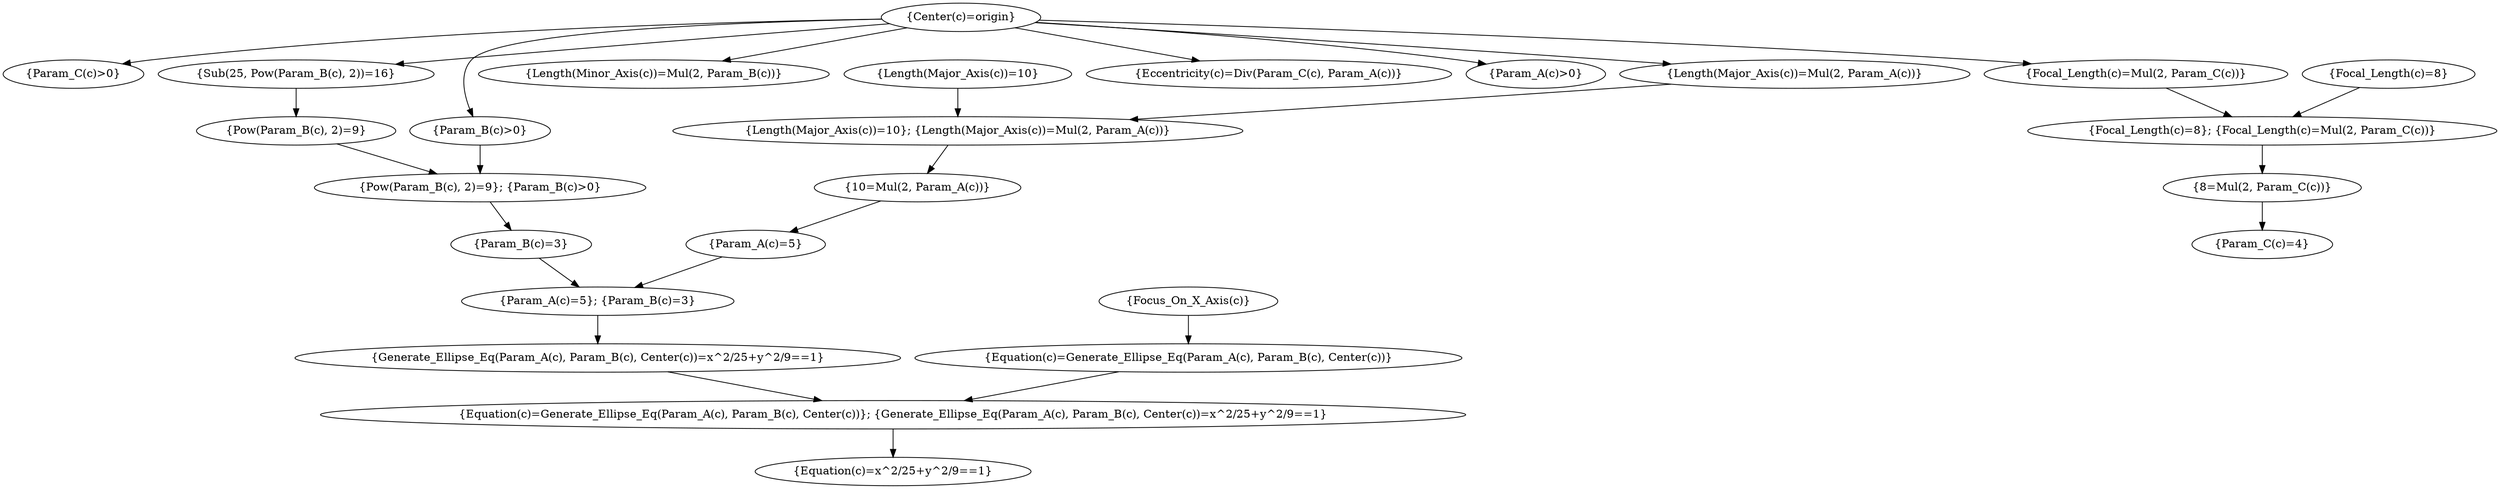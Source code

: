 digraph all_progress {
	graph [bb="0,0,2597.7,612"];
	node [label="\N"];
	"{Center(c)=origin}"	[height=0.5,
		pos="1000.1,594",
		width=2.2026];
	"{Param_A(c)>0}"	[height=0.5,
		pos="1598.1,522",
		width=2.022];
	"{Center(c)=origin}" -> "{Param_A(c)>0}"	[pos="e,1545.4,534.77 1074.8,587.74 1175.4,580.1 1360,564.15 1516.1,540 1522.1,539.08 1528.2,538.02 1534.4,536.88"];
	"{Param_B(c)>0}"	[height=0.5,
		pos="496.14,450",
		width=2.004];
	"{Center(c)=origin}" -> "{Param_B(c)>0}"	[pos="e,488.46,468.11 922.11,590.53 786.38,585.43 518.49,571.45 490.14,540 475.49,523.75 478.84,498.33 484.78,478.81"];
	"{Param_C(c)>0}"	[height=0.5,
		pos="72.144,522",
		width=2.004];
	"{Center(c)=origin}" -> "{Param_C(c)>0}"	[pos="e,124.01,534.91 921.34,591.79 771.35,588.66 434.73,577.68 154.14,540 147.87,539.16 141.35,538.11 134.86,536.95"];
	"{Sub(25, Pow(Param_B(c), 2))=16}"	[height=0.5,
		pos="303.14,522",
		width=3.8997];
	"{Center(c)=origin}" -> "{Sub(25, Pow(Param_B(c), 2))=16}"	[pos="e,406.26,534.56 928.09,586.26 824.07,576.46 625.78,557.54 457.14,540 444.29,538.66 430.83,537.23 417.46,535.78"];
	"{Length(Major_Axis(c))=Mul(2, Param_A(c))}"	[height=0.5,
		pos="1871.1,522",
		width=5.0551];
	"{Center(c)=origin}" -> "{Length(Major_Axis(c))=Mul(2, Param_A(c))}"	[pos="e,1740.2,534.85 1074.4,587.48 1199.4,578.13 1459.9,558.38 1680.1,540 1695.9,538.68 1712.4,537.27 1728.8,535.84"];
	"{Length(Minor_Axis(c))=Mul(2, Param_B(c))}"	[height=0.5,
		pos="681.14,522",
		width=5.0551];
	"{Center(c)=origin}" -> "{Length(Minor_Axis(c))=Mul(2, Param_B(c))}"	[pos="e,753.74,538.93 944.58,580.81 894.96,569.92 821.57,553.81 764.85,541.37"];
	"{Focal_Length(c)=Mul(2, Param_C(c))}"	[height=0.5,
		pos="2228.1,522",
		width=4.351];
	"{Center(c)=origin}" -> "{Focal_Length(c)=Mul(2, Param_C(c))}"	[pos="e,2117.5,535.14 1078.2,590.5 1254,584.56 1694.5,567.98 2062.1,540 2076.4,538.91 2091.4,537.61 2106.2,536.22"];
	"{Eccentricity(c)=Div(Param_C(c), Param_A(c))}"	[height=0.5,
		pos="1320.1,522",
		width=5.1995];
	"{Center(c)=origin}" -> "{Eccentricity(c)=Div(Param_C(c), Param_A(c))}"	[pos="e,1247,538.99 1055.9,580.81 1105.6,569.94 1179,553.87 1235.9,541.43"];
	"{Pow(Param_B(c), 2)=9}; {Param_B(c)>0}"	[height=0.5,
		pos="496.14,378",
		width=4.694];
	"{Param_B(c)>0}" -> "{Pow(Param_B(c), 2)=9}; {Param_B(c)>0}"	[pos="e,496.14,396.1 496.14,431.7 496.14,424.41 496.14,415.73 496.14,407.54"];
	"{Pow(Param_B(c), 2)=9}"	[height=0.5,
		pos="303.14,450",
		width=2.8525];
	"{Sub(25, Pow(Param_B(c), 2))=16}" -> "{Pow(Param_B(c), 2)=9}"	[pos="e,303.14,468.1 303.14,503.7 303.14,496.41 303.14,487.73 303.14,479.54"];
	"{Length(Major_Axis(c))=10}; {Length(Major_Axis(c))=Mul(2, Param_A(c))}"	[height=0.5,
		pos="998.14,450",
		width=8.1423];
	"{Length(Major_Axis(c))=Mul(2, Param_A(c))}" -> "{Length(Major_Axis(c))=10}; {Length(Major_Axis(c))=Mul(2, Param_A(c))}"	[pos="e,1179.5,464.54 1740.2,509.15 1720.1,507.38 1699.6,505.62 1680.1,504 1515.1,490.24 1327.5,475.75 1190.9,465.4"];
	"{Focal_Length(c)=8}; {Focal_Length(c)=Mul(2, Param_C(c))}"	[height=0.5,
		pos="2359.1,450",
		width=6.6258];
	"{Focal_Length(c)=Mul(2, Param_C(c))}" -> "{Focal_Length(c)=8}; {Focal_Length(c)=Mul(2, Param_C(c))}"	[pos="e,2326.8,468.28 2259.9,504.05 2277,494.91 2298.3,483.49 2316.9,473.59"];
	"{Focus_On_X_Axis(c)}"	[height=0.5,
		pos="1214.1,234",
		width=2.69];
	"{Equation(c)=Generate_Ellipse_Eq(Param_A(c), Param_B(c), Center(c))}"	[height=0.5,
		pos="1214.1,162",
		width=7.6729];
	"{Focus_On_X_Axis(c)}" -> "{Equation(c)=Generate_Ellipse_Eq(Param_A(c), Param_B(c), Center(c))}"	[pos="e,1214.1,180.1 1214.1,215.7 1214.1,208.41 1214.1,199.73 1214.1,191.54"];
	"{Equation(c)=Generate_Ellipse_Eq(Param_A(c), Param_B(c), Center(c))}; {Generate_Ellipse_Eq(Param_A(c), Param_B(c), Center(c))=x^\
2/25+y^2/9==1}"	[height=0.5,
		pos="917.14,90",
		width=15.815];
	"{Equation(c)=Generate_Ellipse_Eq(Param_A(c), Param_B(c), Center(c))}" -> "{Equation(c)=Generate_Ellipse_Eq(Param_A(c), Param_B(c), Center(c))}; {Generate_Ellipse_Eq(Param_A(c), Param_B(c), Center(c))=x^\
2/25+y^2/9==1}"	[pos="e,990.62,108.32 1142.6,144.14 1100.2,134.15 1046.2,121.43 1001.7,110.93"];
	"{Focal_Length(c)=8}"	[height=0.5,
		pos="2490.1,522",
		width=2.4373];
	"{Focal_Length(c)=8}" -> "{Focal_Length(c)=8}; {Focal_Length(c)=Mul(2, Param_C(c))}"	[pos="e,2391.2,468.12 2459.8,504.76 2442.3,495.45 2420.2,483.62 2401.1,473.44"];
	"{8=Mul(2, Param_C(c))}"	[height=0.5,
		pos="2359.1,378",
		width=2.8525];
	"{Focal_Length(c)=8}; {Focal_Length(c)=Mul(2, Param_C(c))}" -> "{8=Mul(2, Param_C(c))}"	[pos="e,2359.1,396.1 2359.1,431.7 2359.1,424.41 2359.1,415.73 2359.1,407.54"];
	"{Param_C(c)=4}"	[height=0.5,
		pos="2359.1,306",
		width=2.004];
	"{8=Mul(2, Param_C(c))}" -> "{Param_C(c)=4}"	[pos="e,2359.1,324.1 2359.1,359.7 2359.1,352.41 2359.1,343.73 2359.1,335.54"];
	"{Length(Major_Axis(c))=10}"	[height=0.5,
		pos="998.14,522",
		width=3.2497];
	"{Length(Major_Axis(c))=10}" -> "{Length(Major_Axis(c))=10}; {Length(Major_Axis(c))=Mul(2, Param_A(c))}"	[pos="e,998.14,468.1 998.14,503.7 998.14,496.41 998.14,487.73 998.14,479.54"];
	"{10=Mul(2, Param_A(c))}"	[height=0.5,
		pos="956.14,378",
		width=2.9789];
	"{Length(Major_Axis(c))=10}; {Length(Major_Axis(c))=Mul(2, Param_A(c))}" -> "{10=Mul(2, Param_A(c))}"	[pos="e,966.41,396.1 987.76,431.7 983.08,423.9 977.45,414.51 972.24,405.83"];
	"{Param_A(c)=5}"	[height=0.5,
		pos="787.14,306",
		width=2.022];
	"{10=Mul(2, Param_A(c))}" -> "{Param_A(c)=5}"	[pos="e,823.24,321.95 916.95,360.76 892.09,350.47 859.82,337.1 833.67,326.27"];
	"{Param_A(c)=5}; {Param_B(c)=3}"	[height=0.5,
		pos="620.14,234",
		width=3.8635];
	"{Param_A(c)=5}" -> "{Param_A(c)=5}; {Param_B(c)=3}"	[pos="e,660,251.71 751.32,289.98 727.73,280.1 696.51,267.01 670.45,256.09"];
	"{Pow(Param_B(c), 2)=9}" -> "{Pow(Param_B(c), 2)=9}; {Param_B(c)>0}"	[pos="e,449.95,395.76 346.46,433.29 373.87,423.35 409.62,410.38 439.31,399.61"];
	"{Param_B(c)=3}"	[height=0.5,
		pos="539.14,306",
		width=2.004];
	"{Pow(Param_B(c), 2)=9}; {Param_B(c)>0}" -> "{Param_B(c)=3}"	[pos="e,528.64,324.1 506.77,359.7 511.56,351.9 517.33,342.51 522.66,333.83"];
	"{Param_B(c)=3}" -> "{Param_A(c)=5}; {Param_B(c)=3}"	[pos="e,600.24,252.2 558.34,288.41 568.31,279.8 580.68,269.1 591.73,259.55"];
	"{Generate_Ellipse_Eq(Param_A(c), Param_B(c), Center(c))=x^2/25+y^2/9==1}"	[height=0.5,
		pos="620.14,162",
		width=8.3229];
	"{Param_A(c)=5}; {Param_B(c)=3}" -> "{Generate_Ellipse_Eq(Param_A(c), Param_B(c), Center(c))=x^2/25+y^2/9==1}"	[pos="e,620.14,180.1 620.14,215.7 620.14,208.41 620.14,199.73 620.14,191.54"];
	"{Generate_Ellipse_Eq(Param_A(c), Param_B(c), Center(c))=x^2/25+y^2/9==1}" -> "{Equation(c)=Generate_Ellipse_Eq(Param_A(c), Param_B(c), Center(c))}; {Generate_Ellipse_Eq(Param_A(c), Param_B(c), Center(c))=x^\
2/25+y^2/9==1}"	[pos="e,843.59,108.34 692.04,144.05 734.37,134.08 788.15,121.4 832.52,110.94"];
	"{Equation(c)=x^2/25+y^2/9==1}"	[height=0.5,
		pos="917.14,18",
		width=3.6469];
	"{Equation(c)=Generate_Ellipse_Eq(Param_A(c), Param_B(c), Center(c))}; {Generate_Ellipse_Eq(Param_A(c), Param_B(c), Center(c))=x^\
2/25+y^2/9==1}" -> "{Equation(c)=x^2/25+y^2/9==1}"	[pos="e,917.14,36.104 917.14,71.697 917.14,64.407 917.14,55.726 917.14,47.536"];
}
